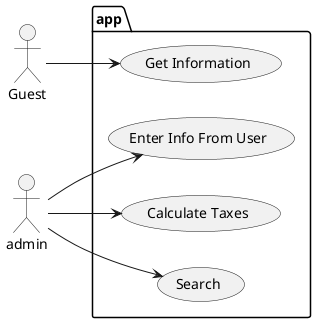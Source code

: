 @startuml
left to right direction
actor Guest as g
actor admin as a
package app {
  usecase "Enter Info From User" as UC1
  usecase "Calculate Taxes" as UC2
  usecase "Search" as UC3
  usecase "Get Information" as UC4
}
a --> UC1
a --> UC2
a --> UC3
g --> UC4
@enduml
